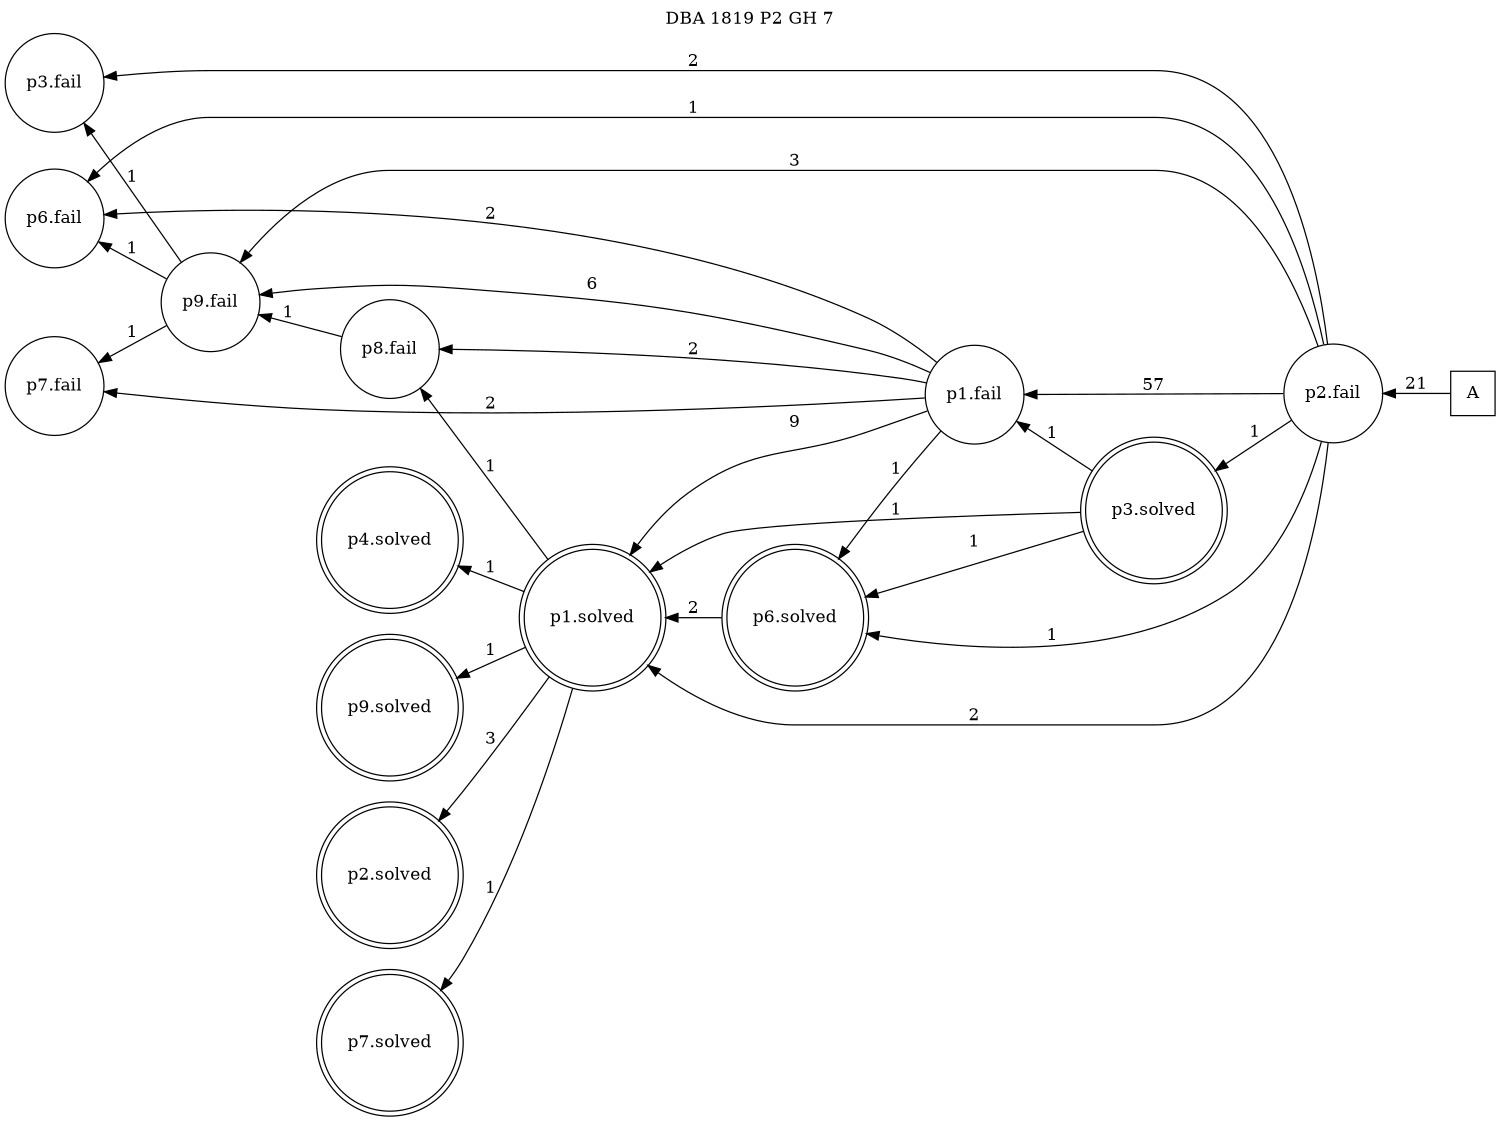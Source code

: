 digraph DBA_1819_P2_GH_7_LOW {
labelloc="tl"
label= " DBA 1819 P2 GH 7 "
rankdir="RL";
graph [ size=" 10 , 10 !"]

"A" [shape="square" label="A"]
"p2.fail" [shape="circle" label="p2.fail"]
"p1.fail" [shape="circle" label="p1.fail"]
"p9.fail" [shape="circle" label="p9.fail"]
"p3.fail" [shape="circle" label="p3.fail"]
"p7.fail" [shape="circle" label="p7.fail"]
"p6.fail" [shape="circle" label="p6.fail"]
"p6.solved" [shape="doublecircle" label="p6.solved"]
"p1.solved" [shape="doublecircle" label="p1.solved"]
"p2.solved" [shape="doublecircle" label="p2.solved"]
"p3.solved" [shape="doublecircle" label="p3.solved"]
"p7.solved" [shape="doublecircle" label="p7.solved"]
"p8.fail" [shape="circle" label="p8.fail"]
"p4.solved" [shape="doublecircle" label="p4.solved"]
"p9.solved" [shape="doublecircle" label="p9.solved"]
"A" -> "p2.fail" [ label=21]
"p2.fail" -> "p1.fail" [ label=57]
"p2.fail" -> "p9.fail" [ label=3]
"p2.fail" -> "p3.fail" [ label=2]
"p2.fail" -> "p6.fail" [ label=1]
"p2.fail" -> "p6.solved" [ label=1]
"p2.fail" -> "p1.solved" [ label=2]
"p2.fail" -> "p3.solved" [ label=1]
"p1.fail" -> "p9.fail" [ label=6]
"p1.fail" -> "p7.fail" [ label=2]
"p1.fail" -> "p6.fail" [ label=2]
"p1.fail" -> "p6.solved" [ label=1]
"p1.fail" -> "p1.solved" [ label=9]
"p1.fail" -> "p8.fail" [ label=2]
"p9.fail" -> "p3.fail" [ label=1]
"p9.fail" -> "p7.fail" [ label=1]
"p9.fail" -> "p6.fail" [ label=1]
"p6.solved" -> "p1.solved" [ label=2]
"p1.solved" -> "p2.solved" [ label=3]
"p1.solved" -> "p7.solved" [ label=1]
"p1.solved" -> "p8.fail" [ label=1]
"p1.solved" -> "p4.solved" [ label=1]
"p1.solved" -> "p9.solved" [ label=1]
"p3.solved" -> "p1.fail" [ label=1]
"p3.solved" -> "p6.solved" [ label=1]
"p3.solved" -> "p1.solved" [ label=1]
"p8.fail" -> "p9.fail" [ label=1]
}
